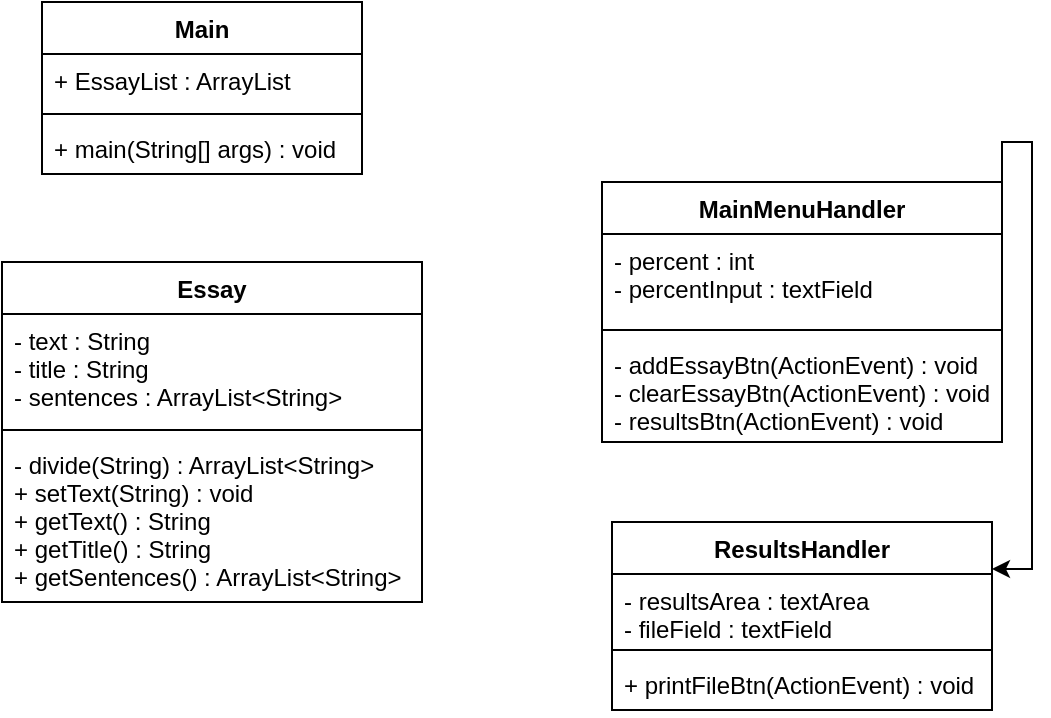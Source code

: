 <mxfile version="20.7.4" type="github">
  <diagram id="8rvcSwTFGWj2J242Crnc" name="Page-1">
    <mxGraphModel dx="1050" dy="581" grid="1" gridSize="10" guides="1" tooltips="1" connect="1" arrows="1" fold="1" page="1" pageScale="1" pageWidth="850" pageHeight="1100" math="0" shadow="0">
      <root>
        <mxCell id="0" />
        <mxCell id="1" parent="0" />
        <mxCell id="NwdP5IopwEeq5WQg2_iz-1" value="Main" style="swimlane;fontStyle=1;align=center;verticalAlign=top;childLayout=stackLayout;horizontal=1;startSize=26;horizontalStack=0;resizeParent=1;resizeParentMax=0;resizeLast=0;collapsible=1;marginBottom=0;" parent="1" vertex="1">
          <mxGeometry x="270" y="170" width="160" height="86" as="geometry" />
        </mxCell>
        <mxCell id="NwdP5IopwEeq5WQg2_iz-2" value="+ EssayList : ArrayList" style="text;strokeColor=none;fillColor=none;align=left;verticalAlign=top;spacingLeft=4;spacingRight=4;overflow=hidden;rotatable=0;points=[[0,0.5],[1,0.5]];portConstraint=eastwest;" parent="NwdP5IopwEeq5WQg2_iz-1" vertex="1">
          <mxGeometry y="26" width="160" height="26" as="geometry" />
        </mxCell>
        <mxCell id="NwdP5IopwEeq5WQg2_iz-5" value="" style="line;strokeWidth=1;fillColor=none;align=left;verticalAlign=middle;spacingTop=-1;spacingLeft=3;spacingRight=3;rotatable=0;labelPosition=right;points=[];portConstraint=eastwest;strokeColor=inherit;" parent="NwdP5IopwEeq5WQg2_iz-1" vertex="1">
          <mxGeometry y="52" width="160" height="8" as="geometry" />
        </mxCell>
        <mxCell id="NwdP5IopwEeq5WQg2_iz-4" value="+ main(String[] args) : void" style="text;strokeColor=none;fillColor=none;align=left;verticalAlign=top;spacingLeft=4;spacingRight=4;overflow=hidden;rotatable=0;points=[[0,0.5],[1,0.5]];portConstraint=eastwest;" parent="NwdP5IopwEeq5WQg2_iz-1" vertex="1">
          <mxGeometry y="60" width="160" height="26" as="geometry" />
        </mxCell>
        <mxCell id="NwdP5IopwEeq5WQg2_iz-6" value="Essay" style="swimlane;fontStyle=1;align=center;verticalAlign=top;childLayout=stackLayout;horizontal=1;startSize=26;horizontalStack=0;resizeParent=1;resizeParentMax=0;resizeLast=0;collapsible=1;marginBottom=0;" parent="1" vertex="1">
          <mxGeometry x="250" y="300" width="210" height="170" as="geometry" />
        </mxCell>
        <mxCell id="NwdP5IopwEeq5WQg2_iz-7" value="- text : String&#xa;- title : String&#xa;- sentences : ArrayList&lt;String&gt;" style="text;strokeColor=none;fillColor=none;align=left;verticalAlign=top;spacingLeft=4;spacingRight=4;overflow=hidden;rotatable=0;points=[[0,0.5],[1,0.5]];portConstraint=eastwest;" parent="NwdP5IopwEeq5WQg2_iz-6" vertex="1">
          <mxGeometry y="26" width="210" height="54" as="geometry" />
        </mxCell>
        <mxCell id="NwdP5IopwEeq5WQg2_iz-8" value="" style="line;strokeWidth=1;fillColor=none;align=left;verticalAlign=middle;spacingTop=-1;spacingLeft=3;spacingRight=3;rotatable=0;labelPosition=right;points=[];portConstraint=eastwest;strokeColor=inherit;" parent="NwdP5IopwEeq5WQg2_iz-6" vertex="1">
          <mxGeometry y="80" width="210" height="8" as="geometry" />
        </mxCell>
        <mxCell id="NwdP5IopwEeq5WQg2_iz-9" value="- divide(String) : ArrayList&lt;String&gt;&#xa;+ setText(String) : void&#xa;+ getText() : String&#xa;+ getTitle() : String&#xa;+ getSentences() : ArrayList&lt;String&gt;" style="text;strokeColor=none;fillColor=none;align=left;verticalAlign=top;spacingLeft=4;spacingRight=4;overflow=hidden;rotatable=0;points=[[0,0.5],[1,0.5]];portConstraint=eastwest;" parent="NwdP5IopwEeq5WQg2_iz-6" vertex="1">
          <mxGeometry y="88" width="210" height="82" as="geometry" />
        </mxCell>
        <mxCell id="mxFnFeicxmsz6WVXEd3d-2" style="edgeStyle=orthogonalEdgeStyle;rounded=0;orthogonalLoop=1;jettySize=auto;html=1;exitX=1;exitY=0;exitDx=0;exitDy=0;entryX=1;entryY=0.25;entryDx=0;entryDy=0;" edge="1" parent="1" source="NwdP5IopwEeq5WQg2_iz-11" target="NwdP5IopwEeq5WQg2_iz-15">
          <mxGeometry relative="1" as="geometry" />
        </mxCell>
        <mxCell id="NwdP5IopwEeq5WQg2_iz-11" value="MainMenuHandler" style="swimlane;fontStyle=1;align=center;verticalAlign=top;childLayout=stackLayout;horizontal=1;startSize=26;horizontalStack=0;resizeParent=1;resizeParentMax=0;resizeLast=0;collapsible=1;marginBottom=0;" parent="1" vertex="1">
          <mxGeometry x="550" y="260" width="200" height="130" as="geometry" />
        </mxCell>
        <mxCell id="NwdP5IopwEeq5WQg2_iz-12" value="- percent : int&#xa;- percentInput : textField" style="text;strokeColor=none;fillColor=none;align=left;verticalAlign=top;spacingLeft=4;spacingRight=4;overflow=hidden;rotatable=0;points=[[0,0.5],[1,0.5]];portConstraint=eastwest;" parent="NwdP5IopwEeq5WQg2_iz-11" vertex="1">
          <mxGeometry y="26" width="200" height="44" as="geometry" />
        </mxCell>
        <mxCell id="NwdP5IopwEeq5WQg2_iz-13" value="" style="line;strokeWidth=1;fillColor=none;align=left;verticalAlign=middle;spacingTop=-1;spacingLeft=3;spacingRight=3;rotatable=0;labelPosition=right;points=[];portConstraint=eastwest;strokeColor=inherit;" parent="NwdP5IopwEeq5WQg2_iz-11" vertex="1">
          <mxGeometry y="70" width="200" height="8" as="geometry" />
        </mxCell>
        <mxCell id="NwdP5IopwEeq5WQg2_iz-14" value="- addEssayBtn(ActionEvent) : void&#xa;- clearEssayBtn(ActionEvent) : void&#xa;- resultsBtn(ActionEvent) : void" style="text;strokeColor=none;fillColor=none;align=left;verticalAlign=top;spacingLeft=4;spacingRight=4;overflow=hidden;rotatable=0;points=[[0,0.5],[1,0.5]];portConstraint=eastwest;" parent="NwdP5IopwEeq5WQg2_iz-11" vertex="1">
          <mxGeometry y="78" width="200" height="52" as="geometry" />
        </mxCell>
        <mxCell id="NwdP5IopwEeq5WQg2_iz-15" value="ResultsHandler" style="swimlane;fontStyle=1;align=center;verticalAlign=top;childLayout=stackLayout;horizontal=1;startSize=26;horizontalStack=0;resizeParent=1;resizeParentMax=0;resizeLast=0;collapsible=1;marginBottom=0;" parent="1" vertex="1">
          <mxGeometry x="555" y="430" width="190" height="94" as="geometry" />
        </mxCell>
        <mxCell id="NwdP5IopwEeq5WQg2_iz-16" value="- resultsArea : textArea&#xa;- fileField : textField" style="text;strokeColor=none;fillColor=none;align=left;verticalAlign=top;spacingLeft=4;spacingRight=4;overflow=hidden;rotatable=0;points=[[0,0.5],[1,0.5]];portConstraint=eastwest;" parent="NwdP5IopwEeq5WQg2_iz-15" vertex="1">
          <mxGeometry y="26" width="190" height="34" as="geometry" />
        </mxCell>
        <mxCell id="NwdP5IopwEeq5WQg2_iz-17" value="" style="line;strokeWidth=1;fillColor=none;align=left;verticalAlign=middle;spacingTop=-1;spacingLeft=3;spacingRight=3;rotatable=0;labelPosition=right;points=[];portConstraint=eastwest;strokeColor=inherit;" parent="NwdP5IopwEeq5WQg2_iz-15" vertex="1">
          <mxGeometry y="60" width="190" height="8" as="geometry" />
        </mxCell>
        <mxCell id="NwdP5IopwEeq5WQg2_iz-18" value="+ printFileBtn(ActionEvent) : void" style="text;strokeColor=none;fillColor=none;align=left;verticalAlign=top;spacingLeft=4;spacingRight=4;overflow=hidden;rotatable=0;points=[[0,0.5],[1,0.5]];portConstraint=eastwest;" parent="NwdP5IopwEeq5WQg2_iz-15" vertex="1">
          <mxGeometry y="68" width="190" height="26" as="geometry" />
        </mxCell>
      </root>
    </mxGraphModel>
  </diagram>
</mxfile>
